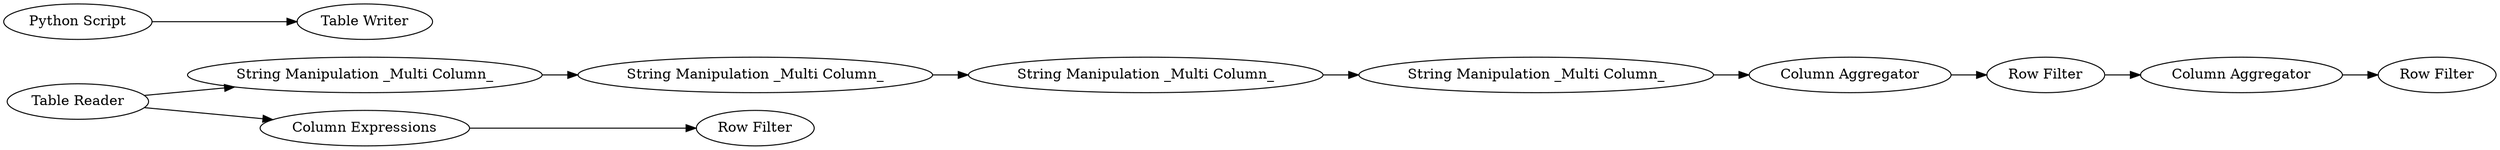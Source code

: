 digraph {
	"-2446987069492252188_8" [label="String Manipulation _Multi Column_"]
	"-2446987069492252188_17" [label="Row Filter"]
	"-2446987069492252188_9" [label="String Manipulation _Multi Column_"]
	"-2446987069492252188_16" [label="Row Filter"]
	"-2446987069492252188_5" [label="Table Reader"]
	"-2446987069492252188_6" [label="String Manipulation _Multi Column_"]
	"-2446987069492252188_4" [label="Table Writer"]
	"-2446987069492252188_3" [label="Column Expressions"]
	"-2446987069492252188_15" [label="Column Aggregator"]
	"-2446987069492252188_13" [label="Column Aggregator"]
	"-2446987069492252188_10" [label="String Manipulation _Multi Column_"]
	"-2446987069492252188_1" [label="Python Script"]
	"-2446987069492252188_14" [label="Row Filter"]
	"-2446987069492252188_14" -> "-2446987069492252188_15"
	"-2446987069492252188_5" -> "-2446987069492252188_6"
	"-2446987069492252188_10" -> "-2446987069492252188_13"
	"-2446987069492252188_1" -> "-2446987069492252188_4"
	"-2446987069492252188_15" -> "-2446987069492252188_16"
	"-2446987069492252188_9" -> "-2446987069492252188_10"
	"-2446987069492252188_5" -> "-2446987069492252188_3"
	"-2446987069492252188_3" -> "-2446987069492252188_17"
	"-2446987069492252188_8" -> "-2446987069492252188_9"
	"-2446987069492252188_13" -> "-2446987069492252188_14"
	"-2446987069492252188_6" -> "-2446987069492252188_8"
	rankdir=LR
}
